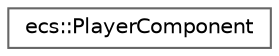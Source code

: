 digraph "Graphical Class Hierarchy"
{
 // LATEX_PDF_SIZE
  bgcolor="transparent";
  edge [fontname=Helvetica,fontsize=10,labelfontname=Helvetica,labelfontsize=10];
  node [fontname=Helvetica,fontsize=10,shape=box,height=0.2,width=0.4];
  rankdir="LR";
  Node0 [id="Node000000",label="ecs::PlayerComponent",height=0.2,width=0.4,color="grey40", fillcolor="white", style="filled",URL="$structecs_1_1_player_component.html",tooltip="Component that holds player-related information."];
}
